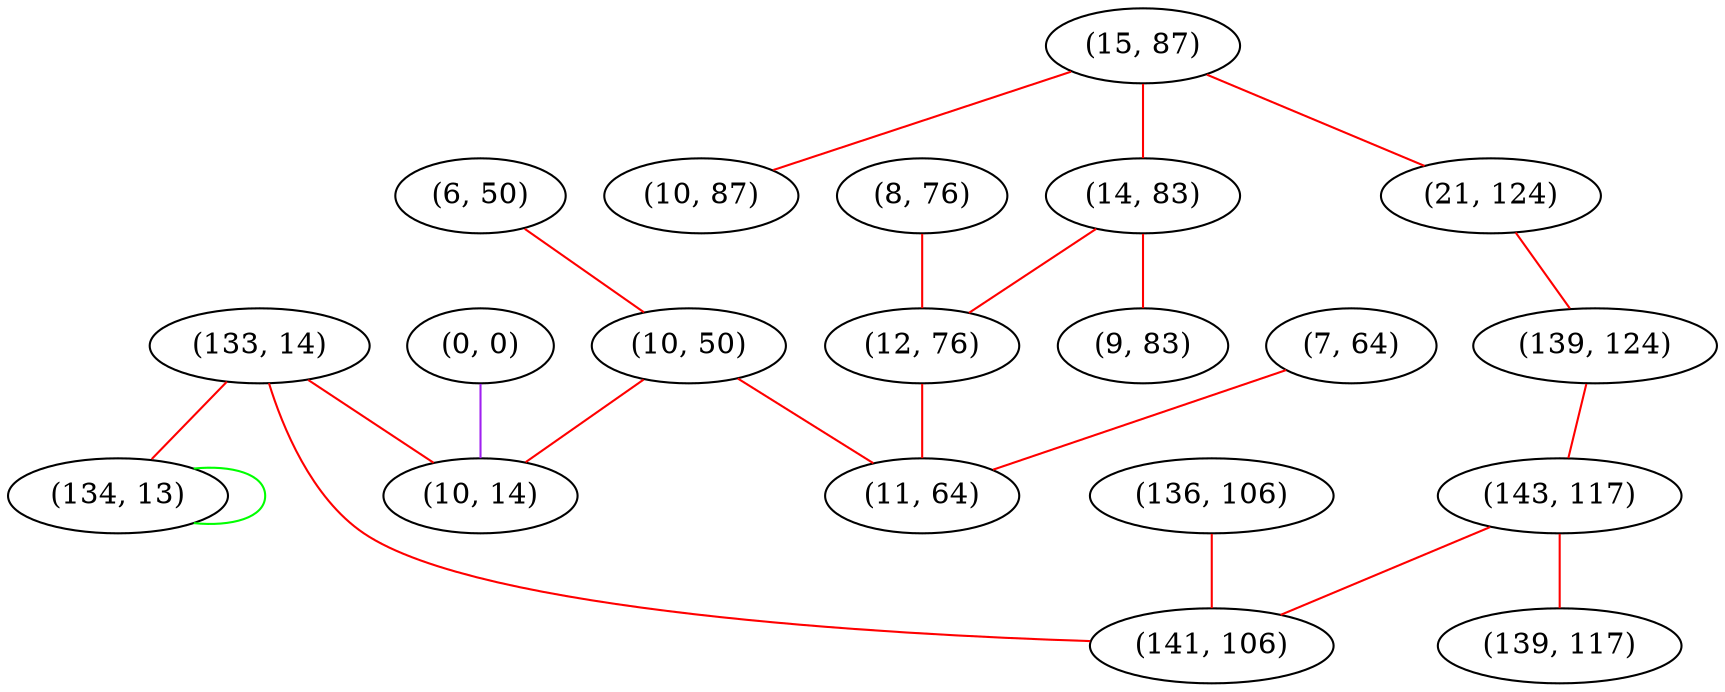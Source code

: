 graph "" {
"(133, 14)";
"(6, 50)";
"(7, 64)";
"(15, 87)";
"(8, 76)";
"(14, 83)";
"(21, 124)";
"(12, 76)";
"(139, 124)";
"(136, 106)";
"(0, 0)";
"(10, 50)";
"(11, 64)";
"(10, 14)";
"(143, 117)";
"(134, 13)";
"(139, 117)";
"(10, 87)";
"(9, 83)";
"(141, 106)";
"(133, 14)" -- "(10, 14)"  [color=red, key=0, weight=1];
"(133, 14)" -- "(141, 106)"  [color=red, key=0, weight=1];
"(133, 14)" -- "(134, 13)"  [color=red, key=0, weight=1];
"(6, 50)" -- "(10, 50)"  [color=red, key=0, weight=1];
"(7, 64)" -- "(11, 64)"  [color=red, key=0, weight=1];
"(15, 87)" -- "(14, 83)"  [color=red, key=0, weight=1];
"(15, 87)" -- "(10, 87)"  [color=red, key=0, weight=1];
"(15, 87)" -- "(21, 124)"  [color=red, key=0, weight=1];
"(8, 76)" -- "(12, 76)"  [color=red, key=0, weight=1];
"(14, 83)" -- "(12, 76)"  [color=red, key=0, weight=1];
"(14, 83)" -- "(9, 83)"  [color=red, key=0, weight=1];
"(21, 124)" -- "(139, 124)"  [color=red, key=0, weight=1];
"(12, 76)" -- "(11, 64)"  [color=red, key=0, weight=1];
"(139, 124)" -- "(143, 117)"  [color=red, key=0, weight=1];
"(136, 106)" -- "(141, 106)"  [color=red, key=0, weight=1];
"(0, 0)" -- "(10, 14)"  [color=purple, key=0, weight=4];
"(10, 50)" -- "(11, 64)"  [color=red, key=0, weight=1];
"(10, 50)" -- "(10, 14)"  [color=red, key=0, weight=1];
"(143, 117)" -- "(141, 106)"  [color=red, key=0, weight=1];
"(143, 117)" -- "(139, 117)"  [color=red, key=0, weight=1];
"(134, 13)" -- "(134, 13)"  [color=green, key=0, weight=2];
}

